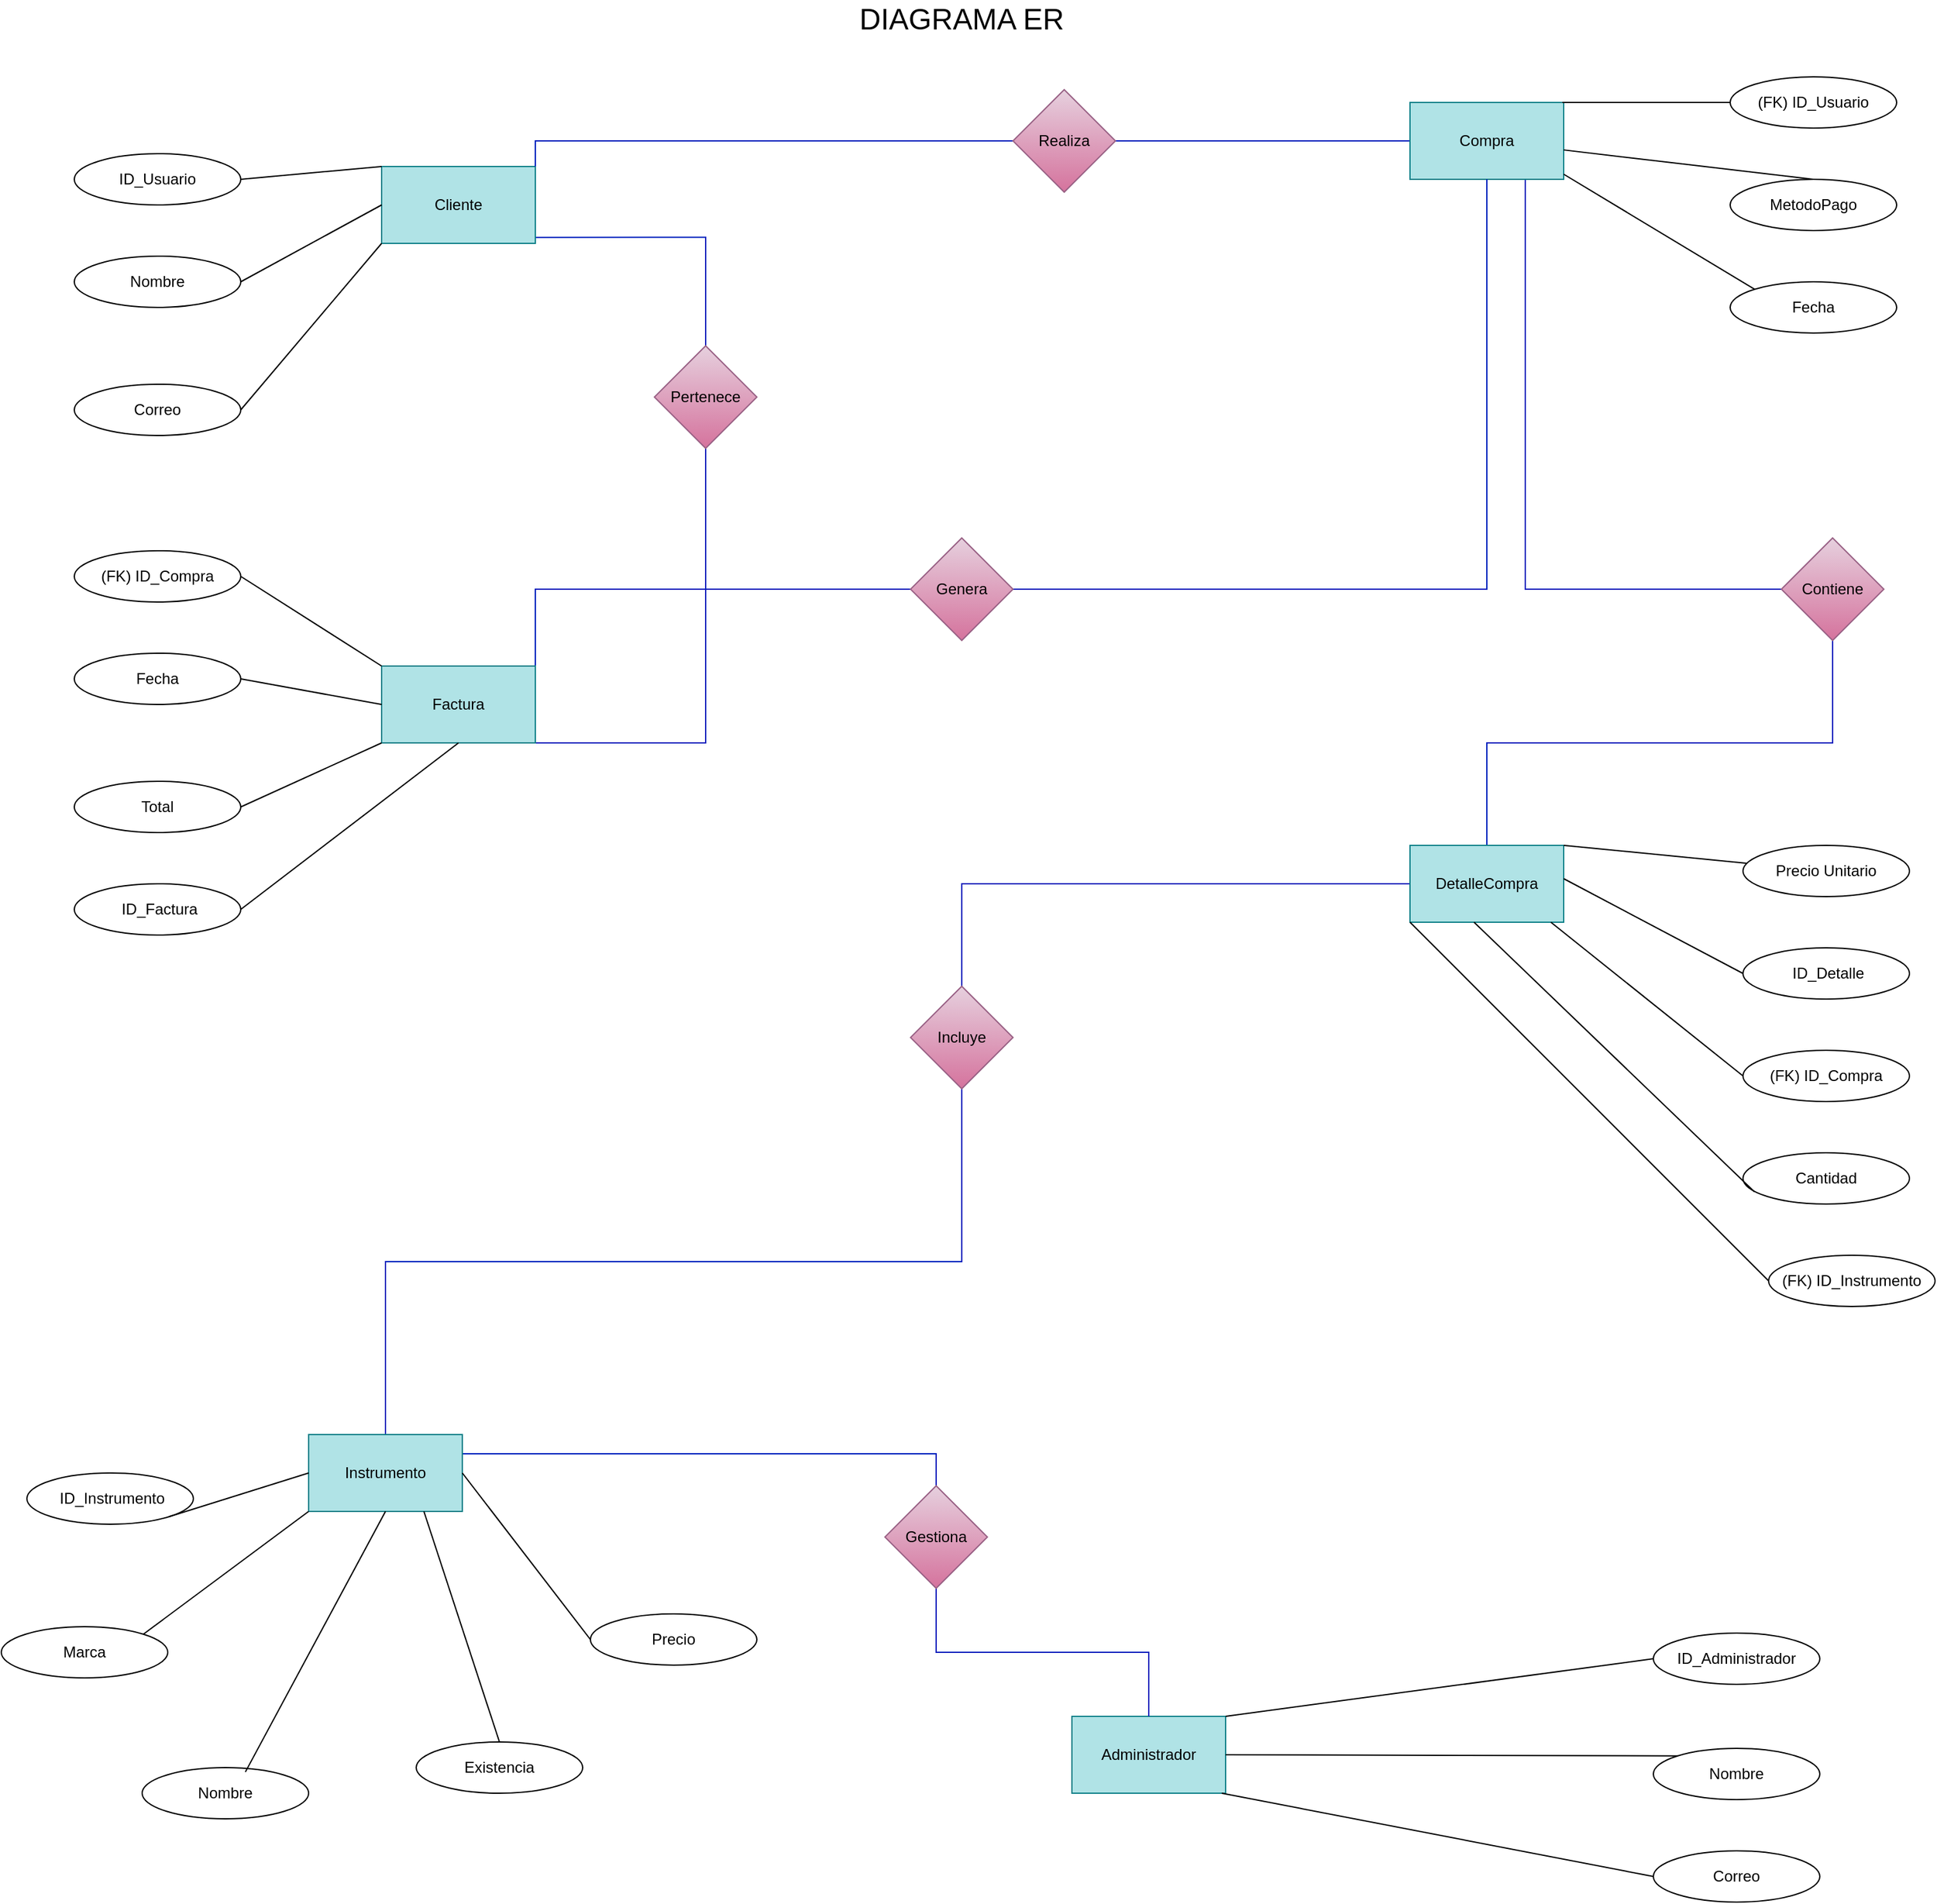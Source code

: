<mxfile version="26.1.3">
  <diagram name="Página-1" id="Xy-GeDRkHfHyhW9W7Pxn">
    <mxGraphModel dx="3563" dy="1187" grid="0" gridSize="10" guides="1" tooltips="1" connect="1" arrows="1" fold="1" page="1" pageScale="1" pageWidth="827" pageHeight="1169" math="0" shadow="0">
      <root>
        <mxCell id="0" />
        <mxCell id="1" parent="0" />
        <mxCell id="l1wN7geITij2y17-V9La-55" style="edgeStyle=orthogonalEdgeStyle;rounded=0;orthogonalLoop=1;jettySize=auto;html=1;endArrow=none;startFill=0;fillColor=#0050ef;strokeColor=#001DBC;exitX=0.919;exitY=0.922;exitDx=0;exitDy=0;exitPerimeter=0;" parent="1" source="l1wN7geITij2y17-V9La-1" target="l1wN7geITij2y17-V9La-54" edge="1">
          <mxGeometry relative="1" as="geometry">
            <mxPoint x="-720" y="470" as="sourcePoint" />
          </mxGeometry>
        </mxCell>
        <mxCell id="l1wN7geITij2y17-V9La-1" value="Cliente" style="rounded=0;whiteSpace=wrap;html=1;fillColor=#b0e3e6;strokeColor=#0e8088;" parent="1" vertex="1">
          <mxGeometry x="-843" y="410" width="120" height="60" as="geometry" />
        </mxCell>
        <mxCell id="l1wN7geITij2y17-V9La-2" value="ID_Usuario" style="ellipse;whiteSpace=wrap;html=1;" parent="1" vertex="1">
          <mxGeometry x="-1083" y="400" width="130" height="40" as="geometry" />
        </mxCell>
        <mxCell id="l1wN7geITij2y17-V9La-3" value="Nombre" style="ellipse;whiteSpace=wrap;html=1;" parent="1" vertex="1">
          <mxGeometry x="-1083" y="480" width="130" height="40" as="geometry" />
        </mxCell>
        <mxCell id="l1wN7geITij2y17-V9La-4" value="Correo" style="ellipse;whiteSpace=wrap;html=1;" parent="1" vertex="1">
          <mxGeometry x="-1083" y="580" width="130" height="40" as="geometry" />
        </mxCell>
        <mxCell id="l1wN7geITij2y17-V9La-5" value="" style="endArrow=none;html=1;rounded=0;exitX=1;exitY=0.715;exitDx=0;exitDy=0;exitPerimeter=0;entryX=0;entryY=0.5;entryDx=0;entryDy=0;" parent="1" target="l1wN7geITij2y17-V9La-1" edge="1">
          <mxGeometry width="50" height="50" relative="1" as="geometry">
            <mxPoint x="-953" y="500" as="sourcePoint" />
            <mxPoint x="-813" y="571" as="targetPoint" />
          </mxGeometry>
        </mxCell>
        <mxCell id="l1wN7geITij2y17-V9La-6" value="" style="endArrow=none;html=1;rounded=0;exitX=1;exitY=0.715;exitDx=0;exitDy=0;exitPerimeter=0;entryX=0;entryY=1;entryDx=0;entryDy=0;" parent="1" target="l1wN7geITij2y17-V9La-1" edge="1">
          <mxGeometry width="50" height="50" relative="1" as="geometry">
            <mxPoint x="-953" y="600" as="sourcePoint" />
            <mxPoint x="-813" y="671" as="targetPoint" />
          </mxGeometry>
        </mxCell>
        <mxCell id="l1wN7geITij2y17-V9La-7" value="" style="endArrow=none;html=1;rounded=0;exitX=1;exitY=0.715;exitDx=0;exitDy=0;exitPerimeter=0;entryX=0;entryY=0;entryDx=0;entryDy=0;" parent="1" target="l1wN7geITij2y17-V9La-1" edge="1">
          <mxGeometry width="50" height="50" relative="1" as="geometry">
            <mxPoint x="-953" y="420" as="sourcePoint" />
            <mxPoint x="-813" y="491" as="targetPoint" />
          </mxGeometry>
        </mxCell>
        <mxCell id="l1wN7geITij2y17-V9La-59" style="edgeStyle=orthogonalEdgeStyle;rounded=0;orthogonalLoop=1;jettySize=auto;html=1;exitX=0;exitY=0.5;exitDx=0;exitDy=0;entryX=1;entryY=0.5;entryDx=0;entryDy=0;endArrow=none;startFill=0;fillColor=#0050ef;strokeColor=#001DBC;" parent="1" source="l1wN7geITij2y17-V9La-8" target="l1wN7geITij2y17-V9La-15" edge="1">
          <mxGeometry relative="1" as="geometry" />
        </mxCell>
        <mxCell id="l1wN7geITij2y17-V9La-70" style="edgeStyle=orthogonalEdgeStyle;rounded=0;orthogonalLoop=1;jettySize=auto;html=1;exitX=0.75;exitY=1;exitDx=0;exitDy=0;fillColor=#0050ef;strokeColor=#001DBC;endArrow=none;startFill=0;" parent="1" source="l1wN7geITij2y17-V9La-8" target="l1wN7geITij2y17-V9La-26" edge="1">
          <mxGeometry relative="1" as="geometry">
            <Array as="points">
              <mxPoint x="50" y="740" />
            </Array>
          </mxGeometry>
        </mxCell>
        <mxCell id="l1wN7geITij2y17-V9La-8" value="Compra" style="rounded=0;whiteSpace=wrap;html=1;fillColor=#b0e3e6;strokeColor=#0e8088;" parent="1" vertex="1">
          <mxGeometry x="-40" y="360" width="120" height="60" as="geometry" />
        </mxCell>
        <mxCell id="l1wN7geITij2y17-V9La-9" value="(FK) ID_Usuario" style="ellipse;whiteSpace=wrap;html=1;" parent="1" vertex="1">
          <mxGeometry x="210" y="340" width="130" height="40" as="geometry" />
        </mxCell>
        <mxCell id="l1wN7geITij2y17-V9La-10" value="MetodoPago" style="ellipse;whiteSpace=wrap;html=1;" parent="1" vertex="1">
          <mxGeometry x="210" y="420" width="130" height="40" as="geometry" />
        </mxCell>
        <mxCell id="l1wN7geITij2y17-V9La-11" value="Fecha" style="ellipse;whiteSpace=wrap;html=1;" parent="1" vertex="1">
          <mxGeometry x="210" y="500" width="130" height="40" as="geometry" />
        </mxCell>
        <mxCell id="l1wN7geITij2y17-V9La-58" style="edgeStyle=orthogonalEdgeStyle;rounded=0;orthogonalLoop=1;jettySize=auto;html=1;exitX=0;exitY=0.5;exitDx=0;exitDy=0;entryX=1;entryY=0;entryDx=0;entryDy=0;endArrow=none;startFill=0;fillColor=#0050ef;strokeColor=#001DBC;" parent="1" source="l1wN7geITij2y17-V9La-15" target="l1wN7geITij2y17-V9La-1" edge="1">
          <mxGeometry relative="1" as="geometry" />
        </mxCell>
        <mxCell id="l1wN7geITij2y17-V9La-15" value="Realiza" style="rhombus;whiteSpace=wrap;html=1;fillColor=#e6d0de;gradientColor=#d5739d;strokeColor=#996185;" parent="1" vertex="1">
          <mxGeometry x="-350" y="350" width="80" height="80" as="geometry" />
        </mxCell>
        <mxCell id="l1wN7geITij2y17-V9La-68" style="edgeStyle=orthogonalEdgeStyle;rounded=0;orthogonalLoop=1;jettySize=auto;html=1;exitX=1;exitY=0.5;exitDx=0;exitDy=0;entryX=0.5;entryY=1;entryDx=0;entryDy=0;endArrow=none;startFill=0;fillColor=#0050ef;strokeColor=#001DBC;" parent="1" source="l1wN7geITij2y17-V9La-16" target="l1wN7geITij2y17-V9La-8" edge="1">
          <mxGeometry relative="1" as="geometry" />
        </mxCell>
        <mxCell id="l1wN7geITij2y17-V9La-69" style="edgeStyle=orthogonalEdgeStyle;rounded=0;orthogonalLoop=1;jettySize=auto;html=1;exitX=0;exitY=0.5;exitDx=0;exitDy=0;entryX=1;entryY=0;entryDx=0;entryDy=0;endArrow=none;startFill=0;fillColor=#0050ef;strokeColor=#001DBC;" parent="1" source="l1wN7geITij2y17-V9La-16" target="l1wN7geITij2y17-V9La-17" edge="1">
          <mxGeometry relative="1" as="geometry" />
        </mxCell>
        <mxCell id="l1wN7geITij2y17-V9La-16" value="Genera" style="rhombus;whiteSpace=wrap;html=1;fillColor=#e6d0de;gradientColor=#d5739d;strokeColor=#996185;" parent="1" vertex="1">
          <mxGeometry x="-430" y="700" width="80" height="80" as="geometry" />
        </mxCell>
        <mxCell id="l1wN7geITij2y17-V9La-56" style="edgeStyle=orthogonalEdgeStyle;rounded=0;orthogonalLoop=1;jettySize=auto;html=1;exitX=1;exitY=1;exitDx=0;exitDy=0;entryX=0.5;entryY=1;entryDx=0;entryDy=0;endArrow=none;startFill=0;fillColor=#0050ef;strokeColor=#001DBC;" parent="1" source="l1wN7geITij2y17-V9La-17" target="l1wN7geITij2y17-V9La-54" edge="1">
          <mxGeometry relative="1" as="geometry">
            <Array as="points">
              <mxPoint x="-590" y="860" />
            </Array>
          </mxGeometry>
        </mxCell>
        <mxCell id="l1wN7geITij2y17-V9La-17" value="Factura" style="rounded=0;whiteSpace=wrap;html=1;fillColor=#b0e3e6;strokeColor=#0e8088;" parent="1" vertex="1">
          <mxGeometry x="-843" y="800" width="120" height="60" as="geometry" />
        </mxCell>
        <mxCell id="l1wN7geITij2y17-V9La-18" value="(FK) ID_Compra" style="ellipse;whiteSpace=wrap;html=1;" parent="1" vertex="1">
          <mxGeometry x="-1083" y="710" width="130" height="40" as="geometry" />
        </mxCell>
        <mxCell id="l1wN7geITij2y17-V9La-19" value="Fecha" style="ellipse;whiteSpace=wrap;html=1;" parent="1" vertex="1">
          <mxGeometry x="-1083" y="790" width="130" height="40" as="geometry" />
        </mxCell>
        <mxCell id="l1wN7geITij2y17-V9La-20" value="Total" style="ellipse;whiteSpace=wrap;html=1;" parent="1" vertex="1">
          <mxGeometry x="-1083" y="890" width="130" height="40" as="geometry" />
        </mxCell>
        <mxCell id="l1wN7geITij2y17-V9La-21" value="" style="endArrow=none;html=1;rounded=0;exitX=1;exitY=0.715;exitDx=0;exitDy=0;exitPerimeter=0;entryX=0;entryY=0.5;entryDx=0;entryDy=0;" parent="1" target="l1wN7geITij2y17-V9La-17" edge="1">
          <mxGeometry width="50" height="50" relative="1" as="geometry">
            <mxPoint x="-953" y="810" as="sourcePoint" />
            <mxPoint x="-813" y="881" as="targetPoint" />
          </mxGeometry>
        </mxCell>
        <mxCell id="l1wN7geITij2y17-V9La-22" value="" style="endArrow=none;html=1;rounded=0;exitX=1;exitY=0.715;exitDx=0;exitDy=0;exitPerimeter=0;entryX=0;entryY=1;entryDx=0;entryDy=0;" parent="1" target="l1wN7geITij2y17-V9La-17" edge="1">
          <mxGeometry width="50" height="50" relative="1" as="geometry">
            <mxPoint x="-953" y="910" as="sourcePoint" />
            <mxPoint x="-813" y="981" as="targetPoint" />
          </mxGeometry>
        </mxCell>
        <mxCell id="l1wN7geITij2y17-V9La-23" value="" style="endArrow=none;html=1;rounded=0;exitX=1;exitY=0.715;exitDx=0;exitDy=0;exitPerimeter=0;entryX=0;entryY=0;entryDx=0;entryDy=0;" parent="1" target="l1wN7geITij2y17-V9La-17" edge="1">
          <mxGeometry width="50" height="50" relative="1" as="geometry">
            <mxPoint x="-953" y="730" as="sourcePoint" />
            <mxPoint x="-813" y="801" as="targetPoint" />
          </mxGeometry>
        </mxCell>
        <mxCell id="l1wN7geITij2y17-V9La-24" value="&amp;nbsp;ID_Factura" style="ellipse;whiteSpace=wrap;html=1;" parent="1" vertex="1">
          <mxGeometry x="-1083" y="970" width="130" height="40" as="geometry" />
        </mxCell>
        <mxCell id="l1wN7geITij2y17-V9La-25" value="" style="endArrow=none;html=1;rounded=0;exitX=1;exitY=0.5;exitDx=0;exitDy=0;entryX=0.5;entryY=1;entryDx=0;entryDy=0;" parent="1" source="l1wN7geITij2y17-V9La-24" target="l1wN7geITij2y17-V9La-17" edge="1">
          <mxGeometry width="50" height="50" relative="1" as="geometry">
            <mxPoint x="-953" y="990" as="sourcePoint" />
            <mxPoint x="-783" y="780" as="targetPoint" />
          </mxGeometry>
        </mxCell>
        <mxCell id="l1wN7geITij2y17-V9La-71" style="edgeStyle=orthogonalEdgeStyle;rounded=0;orthogonalLoop=1;jettySize=auto;html=1;exitX=0.5;exitY=1;exitDx=0;exitDy=0;fillColor=#0050ef;strokeColor=#001DBC;endArrow=none;startFill=0;" parent="1" source="l1wN7geITij2y17-V9La-26" target="l1wN7geITij2y17-V9La-27" edge="1">
          <mxGeometry relative="1" as="geometry" />
        </mxCell>
        <mxCell id="l1wN7geITij2y17-V9La-26" value="Contiene" style="rhombus;whiteSpace=wrap;html=1;fillColor=#e6d0de;gradientColor=#d5739d;strokeColor=#996185;" parent="1" vertex="1">
          <mxGeometry x="250" y="700" width="80" height="80" as="geometry" />
        </mxCell>
        <mxCell id="l1wN7geITij2y17-V9La-73" style="edgeStyle=orthogonalEdgeStyle;rounded=0;orthogonalLoop=1;jettySize=auto;html=1;exitX=0;exitY=0.5;exitDx=0;exitDy=0;fillColor=#0050ef;strokeColor=#001DBC;endArrow=none;startFill=0;" parent="1" source="l1wN7geITij2y17-V9La-27" target="l1wN7geITij2y17-V9La-39" edge="1">
          <mxGeometry relative="1" as="geometry" />
        </mxCell>
        <mxCell id="l1wN7geITij2y17-V9La-27" value="DetalleCompra" style="rounded=0;whiteSpace=wrap;html=1;fillColor=#b0e3e6;strokeColor=#0e8088;" parent="1" vertex="1">
          <mxGeometry x="-40" y="940" width="120" height="60" as="geometry" />
        </mxCell>
        <mxCell id="l1wN7geITij2y17-V9La-28" value="Precio Unitario" style="ellipse;whiteSpace=wrap;html=1;" parent="1" vertex="1">
          <mxGeometry x="220" y="940" width="130" height="40" as="geometry" />
        </mxCell>
        <mxCell id="l1wN7geITij2y17-V9La-29" value="&amp;nbsp;ID_Detalle" style="ellipse;whiteSpace=wrap;html=1;" parent="1" vertex="1">
          <mxGeometry x="220" y="1020" width="130" height="40" as="geometry" />
        </mxCell>
        <mxCell id="l1wN7geITij2y17-V9La-30" value="(FK) ID_Compra" style="ellipse;whiteSpace=wrap;html=1;" parent="1" vertex="1">
          <mxGeometry x="220" y="1100" width="130" height="40" as="geometry" />
        </mxCell>
        <mxCell id="l1wN7geITij2y17-V9La-31" value="Cantidad" style="ellipse;whiteSpace=wrap;html=1;" parent="1" vertex="1">
          <mxGeometry x="220" y="1180" width="130" height="40" as="geometry" />
        </mxCell>
        <mxCell id="l1wN7geITij2y17-V9La-32" value="(FK) ID_Instrumento" style="ellipse;whiteSpace=wrap;html=1;" parent="1" vertex="1">
          <mxGeometry x="240" y="1260" width="130" height="40" as="geometry" />
        </mxCell>
        <mxCell id="l1wN7geITij2y17-V9La-33" value="" style="endArrow=none;html=1;rounded=0;exitX=1;exitY=0;exitDx=0;exitDy=0;" parent="1" source="l1wN7geITij2y17-V9La-27" target="l1wN7geITij2y17-V9La-28" edge="1">
          <mxGeometry width="50" height="50" relative="1" as="geometry">
            <mxPoint x="80" y="940" as="sourcePoint" />
            <mxPoint x="130" y="890" as="targetPoint" />
          </mxGeometry>
        </mxCell>
        <mxCell id="l1wN7geITij2y17-V9La-34" value="" style="endArrow=none;html=1;rounded=0;entryX=0;entryY=0.5;entryDx=0;entryDy=0;" parent="1" target="l1wN7geITij2y17-V9La-29" edge="1">
          <mxGeometry width="50" height="50" relative="1" as="geometry">
            <mxPoint x="80" y="966" as="sourcePoint" />
            <mxPoint x="223" y="980" as="targetPoint" />
          </mxGeometry>
        </mxCell>
        <mxCell id="l1wN7geITij2y17-V9La-35" value="" style="endArrow=none;html=1;rounded=0;entryX=0;entryY=0.5;entryDx=0;entryDy=0;" parent="1" target="l1wN7geITij2y17-V9La-30" edge="1">
          <mxGeometry width="50" height="50" relative="1" as="geometry">
            <mxPoint x="70" y="1000" as="sourcePoint" />
            <mxPoint x="213" y="1014" as="targetPoint" />
          </mxGeometry>
        </mxCell>
        <mxCell id="l1wN7geITij2y17-V9La-36" value="" style="endArrow=none;html=1;rounded=0;entryX=0.069;entryY=0.763;entryDx=0;entryDy=0;entryPerimeter=0;" parent="1" target="l1wN7geITij2y17-V9La-31" edge="1">
          <mxGeometry width="50" height="50" relative="1" as="geometry">
            <mxPoint x="10" y="1000" as="sourcePoint" />
            <mxPoint x="210" y="1190" as="targetPoint" />
          </mxGeometry>
        </mxCell>
        <mxCell id="l1wN7geITij2y17-V9La-37" value="" style="endArrow=none;html=1;rounded=0;entryX=0;entryY=0.5;entryDx=0;entryDy=0;" parent="1" target="l1wN7geITij2y17-V9La-32" edge="1">
          <mxGeometry width="50" height="50" relative="1" as="geometry">
            <mxPoint x="-40" y="1000" as="sourcePoint" />
            <mxPoint x="230" y="1270" as="targetPoint" />
          </mxGeometry>
        </mxCell>
        <mxCell id="l1wN7geITij2y17-V9La-74" style="edgeStyle=orthogonalEdgeStyle;rounded=0;orthogonalLoop=1;jettySize=auto;html=1;exitX=0.5;exitY=1;exitDx=0;exitDy=0;entryX=0.5;entryY=0;entryDx=0;entryDy=0;fillColor=#0050ef;strokeColor=#001DBC;endArrow=none;startFill=0;" parent="1" source="l1wN7geITij2y17-V9La-39" target="l1wN7geITij2y17-V9La-40" edge="1">
          <mxGeometry relative="1" as="geometry" />
        </mxCell>
        <mxCell id="l1wN7geITij2y17-V9La-39" value="Incluye" style="rhombus;whiteSpace=wrap;html=1;fillColor=#e6d0de;gradientColor=#d5739d;strokeColor=#996185;" parent="1" vertex="1">
          <mxGeometry x="-430" y="1050" width="80" height="80" as="geometry" />
        </mxCell>
        <mxCell id="l1wN7geITij2y17-V9La-75" style="edgeStyle=orthogonalEdgeStyle;rounded=0;orthogonalLoop=1;jettySize=auto;html=1;exitX=1;exitY=0.25;exitDx=0;exitDy=0;entryX=0.5;entryY=0;entryDx=0;entryDy=0;fillColor=#0050ef;strokeColor=#001DBC;endArrow=none;startFill=0;" parent="1" source="l1wN7geITij2y17-V9La-40" target="l1wN7geITij2y17-V9La-53" edge="1">
          <mxGeometry relative="1" as="geometry" />
        </mxCell>
        <mxCell id="l1wN7geITij2y17-V9La-40" value="Instrumento" style="rounded=0;whiteSpace=wrap;html=1;fillColor=#b0e3e6;strokeColor=#0e8088;" parent="1" vertex="1">
          <mxGeometry x="-900" y="1400" width="120" height="60" as="geometry" />
        </mxCell>
        <mxCell id="l1wN7geITij2y17-V9La-41" value="Marca" style="ellipse;whiteSpace=wrap;html=1;" parent="1" vertex="1">
          <mxGeometry x="-1140" y="1550" width="130" height="40" as="geometry" />
        </mxCell>
        <mxCell id="l1wN7geITij2y17-V9La-42" value="Nombre" style="ellipse;whiteSpace=wrap;html=1;" parent="1" vertex="1">
          <mxGeometry x="-1030" y="1660" width="130" height="40" as="geometry" />
        </mxCell>
        <mxCell id="l1wN7geITij2y17-V9La-43" value="Existencia" style="ellipse;whiteSpace=wrap;html=1;" parent="1" vertex="1">
          <mxGeometry x="-816" y="1640" width="130" height="40" as="geometry" />
        </mxCell>
        <mxCell id="l1wN7geITij2y17-V9La-44" value="&amp;nbsp;ID_Instrumento" style="ellipse;whiteSpace=wrap;html=1;" parent="1" vertex="1">
          <mxGeometry x="-1120" y="1430" width="130" height="40" as="geometry" />
        </mxCell>
        <mxCell id="l1wN7geITij2y17-V9La-45" value="Precio" style="ellipse;whiteSpace=wrap;html=1;" parent="1" vertex="1">
          <mxGeometry x="-680" y="1540" width="130" height="40" as="geometry" />
        </mxCell>
        <mxCell id="l1wN7geITij2y17-V9La-46" value="Administrador" style="rounded=0;whiteSpace=wrap;html=1;fillColor=#b0e3e6;strokeColor=#0e8088;" parent="1" vertex="1">
          <mxGeometry x="-304" y="1620" width="120" height="60" as="geometry" />
        </mxCell>
        <mxCell id="l1wN7geITij2y17-V9La-47" value="ID_Administrador" style="ellipse;whiteSpace=wrap;html=1;" parent="1" vertex="1">
          <mxGeometry x="150" y="1555" width="130" height="40" as="geometry" />
        </mxCell>
        <mxCell id="l1wN7geITij2y17-V9La-48" value="Nombre" style="ellipse;whiteSpace=wrap;html=1;" parent="1" vertex="1">
          <mxGeometry x="150" y="1645" width="130" height="40" as="geometry" />
        </mxCell>
        <mxCell id="l1wN7geITij2y17-V9La-49" value="Correo" style="ellipse;whiteSpace=wrap;html=1;" parent="1" vertex="1">
          <mxGeometry x="150" y="1725" width="130" height="40" as="geometry" />
        </mxCell>
        <mxCell id="l1wN7geITij2y17-V9La-50" value="" style="endArrow=none;html=1;rounded=0;exitX=1;exitY=0;exitDx=0;exitDy=0;entryX=0;entryY=0.5;entryDx=0;entryDy=0;" parent="1" target="l1wN7geITij2y17-V9La-47" edge="1">
          <mxGeometry width="50" height="50" relative="1" as="geometry">
            <mxPoint x="-184" y="1620" as="sourcePoint" />
            <mxPoint x="-41" y="1634" as="targetPoint" />
          </mxGeometry>
        </mxCell>
        <mxCell id="l1wN7geITij2y17-V9La-51" value="" style="endArrow=none;html=1;rounded=0;exitX=1;exitY=0.5;exitDx=0;exitDy=0;entryX=0;entryY=0;entryDx=0;entryDy=0;" parent="1" source="l1wN7geITij2y17-V9La-46" target="l1wN7geITij2y17-V9La-48" edge="1">
          <mxGeometry width="50" height="50" relative="1" as="geometry">
            <mxPoint x="-187" y="1650" as="sourcePoint" />
            <mxPoint x="-44" y="1664" as="targetPoint" />
          </mxGeometry>
        </mxCell>
        <mxCell id="l1wN7geITij2y17-V9La-52" value="" style="endArrow=none;html=1;rounded=0;exitX=1;exitY=0;exitDx=0;exitDy=0;entryX=0;entryY=0.5;entryDx=0;entryDy=0;" parent="1" target="l1wN7geITij2y17-V9La-49" edge="1">
          <mxGeometry width="50" height="50" relative="1" as="geometry">
            <mxPoint x="-187" y="1680" as="sourcePoint" />
            <mxPoint x="-44" y="1694" as="targetPoint" />
          </mxGeometry>
        </mxCell>
        <mxCell id="l1wN7geITij2y17-V9La-76" style="edgeStyle=orthogonalEdgeStyle;rounded=0;orthogonalLoop=1;jettySize=auto;html=1;exitX=0.5;exitY=1;exitDx=0;exitDy=0;entryX=0.5;entryY=0;entryDx=0;entryDy=0;fillColor=#0050ef;strokeColor=#001DBC;endArrow=none;startFill=0;" parent="1" source="l1wN7geITij2y17-V9La-53" target="l1wN7geITij2y17-V9La-46" edge="1">
          <mxGeometry relative="1" as="geometry" />
        </mxCell>
        <mxCell id="l1wN7geITij2y17-V9La-53" value="Gestiona" style="rhombus;whiteSpace=wrap;html=1;fillColor=#e6d0de;gradientColor=#d5739d;strokeColor=#996185;" parent="1" vertex="1">
          <mxGeometry x="-450" y="1440" width="80" height="80" as="geometry" />
        </mxCell>
        <mxCell id="l1wN7geITij2y17-V9La-54" value="Pertenece" style="rhombus;whiteSpace=wrap;html=1;fillColor=#e6d0de;gradientColor=#d5739d;strokeColor=#996185;" parent="1" vertex="1">
          <mxGeometry x="-630" y="550" width="80" height="80" as="geometry" />
        </mxCell>
        <mxCell id="l1wN7geITij2y17-V9La-57" style="edgeStyle=orthogonalEdgeStyle;rounded=0;orthogonalLoop=1;jettySize=auto;html=1;exitX=0.5;exitY=1;exitDx=0;exitDy=0;" parent="1" source="l1wN7geITij2y17-V9La-17" target="l1wN7geITij2y17-V9La-17" edge="1">
          <mxGeometry relative="1" as="geometry" />
        </mxCell>
        <mxCell id="l1wN7geITij2y17-V9La-62" value="" style="endArrow=none;html=1;rounded=0;entryX=0;entryY=0.5;entryDx=0;entryDy=0;" parent="1" target="l1wN7geITij2y17-V9La-9" edge="1">
          <mxGeometry width="50" height="50" relative="1" as="geometry">
            <mxPoint x="79" y="360" as="sourcePoint" />
            <mxPoint x="129" y="310" as="targetPoint" />
          </mxGeometry>
        </mxCell>
        <mxCell id="l1wN7geITij2y17-V9La-65" value="" style="endArrow=none;html=1;rounded=0;exitX=0.5;exitY=0;exitDx=0;exitDy=0;" parent="1" source="l1wN7geITij2y17-V9La-10" target="l1wN7geITij2y17-V9La-8" edge="1">
          <mxGeometry width="50" height="50" relative="1" as="geometry">
            <mxPoint x="40" y="440" as="sourcePoint" />
            <mxPoint x="90" y="390" as="targetPoint" />
          </mxGeometry>
        </mxCell>
        <mxCell id="l1wN7geITij2y17-V9La-66" value="" style="endArrow=none;html=1;rounded=0;entryX=0;entryY=0;entryDx=0;entryDy=0;" parent="1" target="l1wN7geITij2y17-V9La-11" edge="1">
          <mxGeometry width="50" height="50" relative="1" as="geometry">
            <mxPoint x="80" y="416" as="sourcePoint" />
            <mxPoint x="210" y="418.33" as="targetPoint" />
          </mxGeometry>
        </mxCell>
        <mxCell id="l1wN7geITij2y17-V9La-77" value="" style="endArrow=none;html=1;rounded=0;exitX=1;exitY=1;exitDx=0;exitDy=0;entryX=0;entryY=0.5;entryDx=0;entryDy=0;" parent="1" source="l1wN7geITij2y17-V9La-44" target="l1wN7geITij2y17-V9La-40" edge="1">
          <mxGeometry width="50" height="50" relative="1" as="geometry">
            <mxPoint x="-950" y="1480" as="sourcePoint" />
            <mxPoint x="-900" y="1430" as="targetPoint" />
          </mxGeometry>
        </mxCell>
        <mxCell id="l1wN7geITij2y17-V9La-78" value="" style="endArrow=none;html=1;rounded=0;entryX=0;entryY=1;entryDx=0;entryDy=0;exitX=1;exitY=0;exitDx=0;exitDy=0;" parent="1" source="l1wN7geITij2y17-V9La-41" target="l1wN7geITij2y17-V9La-40" edge="1">
          <mxGeometry width="50" height="50" relative="1" as="geometry">
            <mxPoint x="-1010" y="1560" as="sourcePoint" />
            <mxPoint x="-910.5" y="1530" as="targetPoint" />
          </mxGeometry>
        </mxCell>
        <mxCell id="l1wN7geITij2y17-V9La-79" value="" style="endArrow=none;html=1;rounded=0;entryX=0.5;entryY=1;entryDx=0;entryDy=0;exitX=0.62;exitY=0.086;exitDx=0;exitDy=0;exitPerimeter=0;" parent="1" source="l1wN7geITij2y17-V9La-42" target="l1wN7geITij2y17-V9La-40" edge="1">
          <mxGeometry width="50" height="50" relative="1" as="geometry">
            <mxPoint x="-960" y="1650" as="sourcePoint" />
            <mxPoint x="-831" y="1486" as="targetPoint" />
          </mxGeometry>
        </mxCell>
        <mxCell id="l1wN7geITij2y17-V9La-80" value="" style="endArrow=none;html=1;rounded=0;entryX=0.75;entryY=1;entryDx=0;entryDy=0;exitX=0.5;exitY=0;exitDx=0;exitDy=0;" parent="1" source="l1wN7geITij2y17-V9La-43" target="l1wN7geITij2y17-V9La-40" edge="1">
          <mxGeometry width="50" height="50" relative="1" as="geometry">
            <mxPoint x="-760" y="1630" as="sourcePoint" />
            <mxPoint x="-785.5" y="1470" as="targetPoint" />
          </mxGeometry>
        </mxCell>
        <mxCell id="l1wN7geITij2y17-V9La-81" value="" style="endArrow=none;html=1;rounded=0;entryX=1;entryY=0.5;entryDx=0;entryDy=0;exitX=0;exitY=0.5;exitDx=0;exitDy=0;" parent="1" source="l1wN7geITij2y17-V9La-45" target="l1wN7geITij2y17-V9La-40" edge="1">
          <mxGeometry width="50" height="50" relative="1" as="geometry">
            <mxPoint x="-816" y="1643" as="sourcePoint" />
            <mxPoint x="-707" y="1440" as="targetPoint" />
          </mxGeometry>
        </mxCell>
        <mxCell id="l1wN7geITij2y17-V9La-82" value="&lt;font style=&quot;font-size: 23px;&quot;&gt;DIAGRAMA ER&lt;/font&gt;" style="text;html=1;align=center;verticalAlign=middle;whiteSpace=wrap;rounded=0;" parent="1" vertex="1">
          <mxGeometry x="-500" y="280" width="220" height="30" as="geometry" />
        </mxCell>
      </root>
    </mxGraphModel>
  </diagram>
</mxfile>
